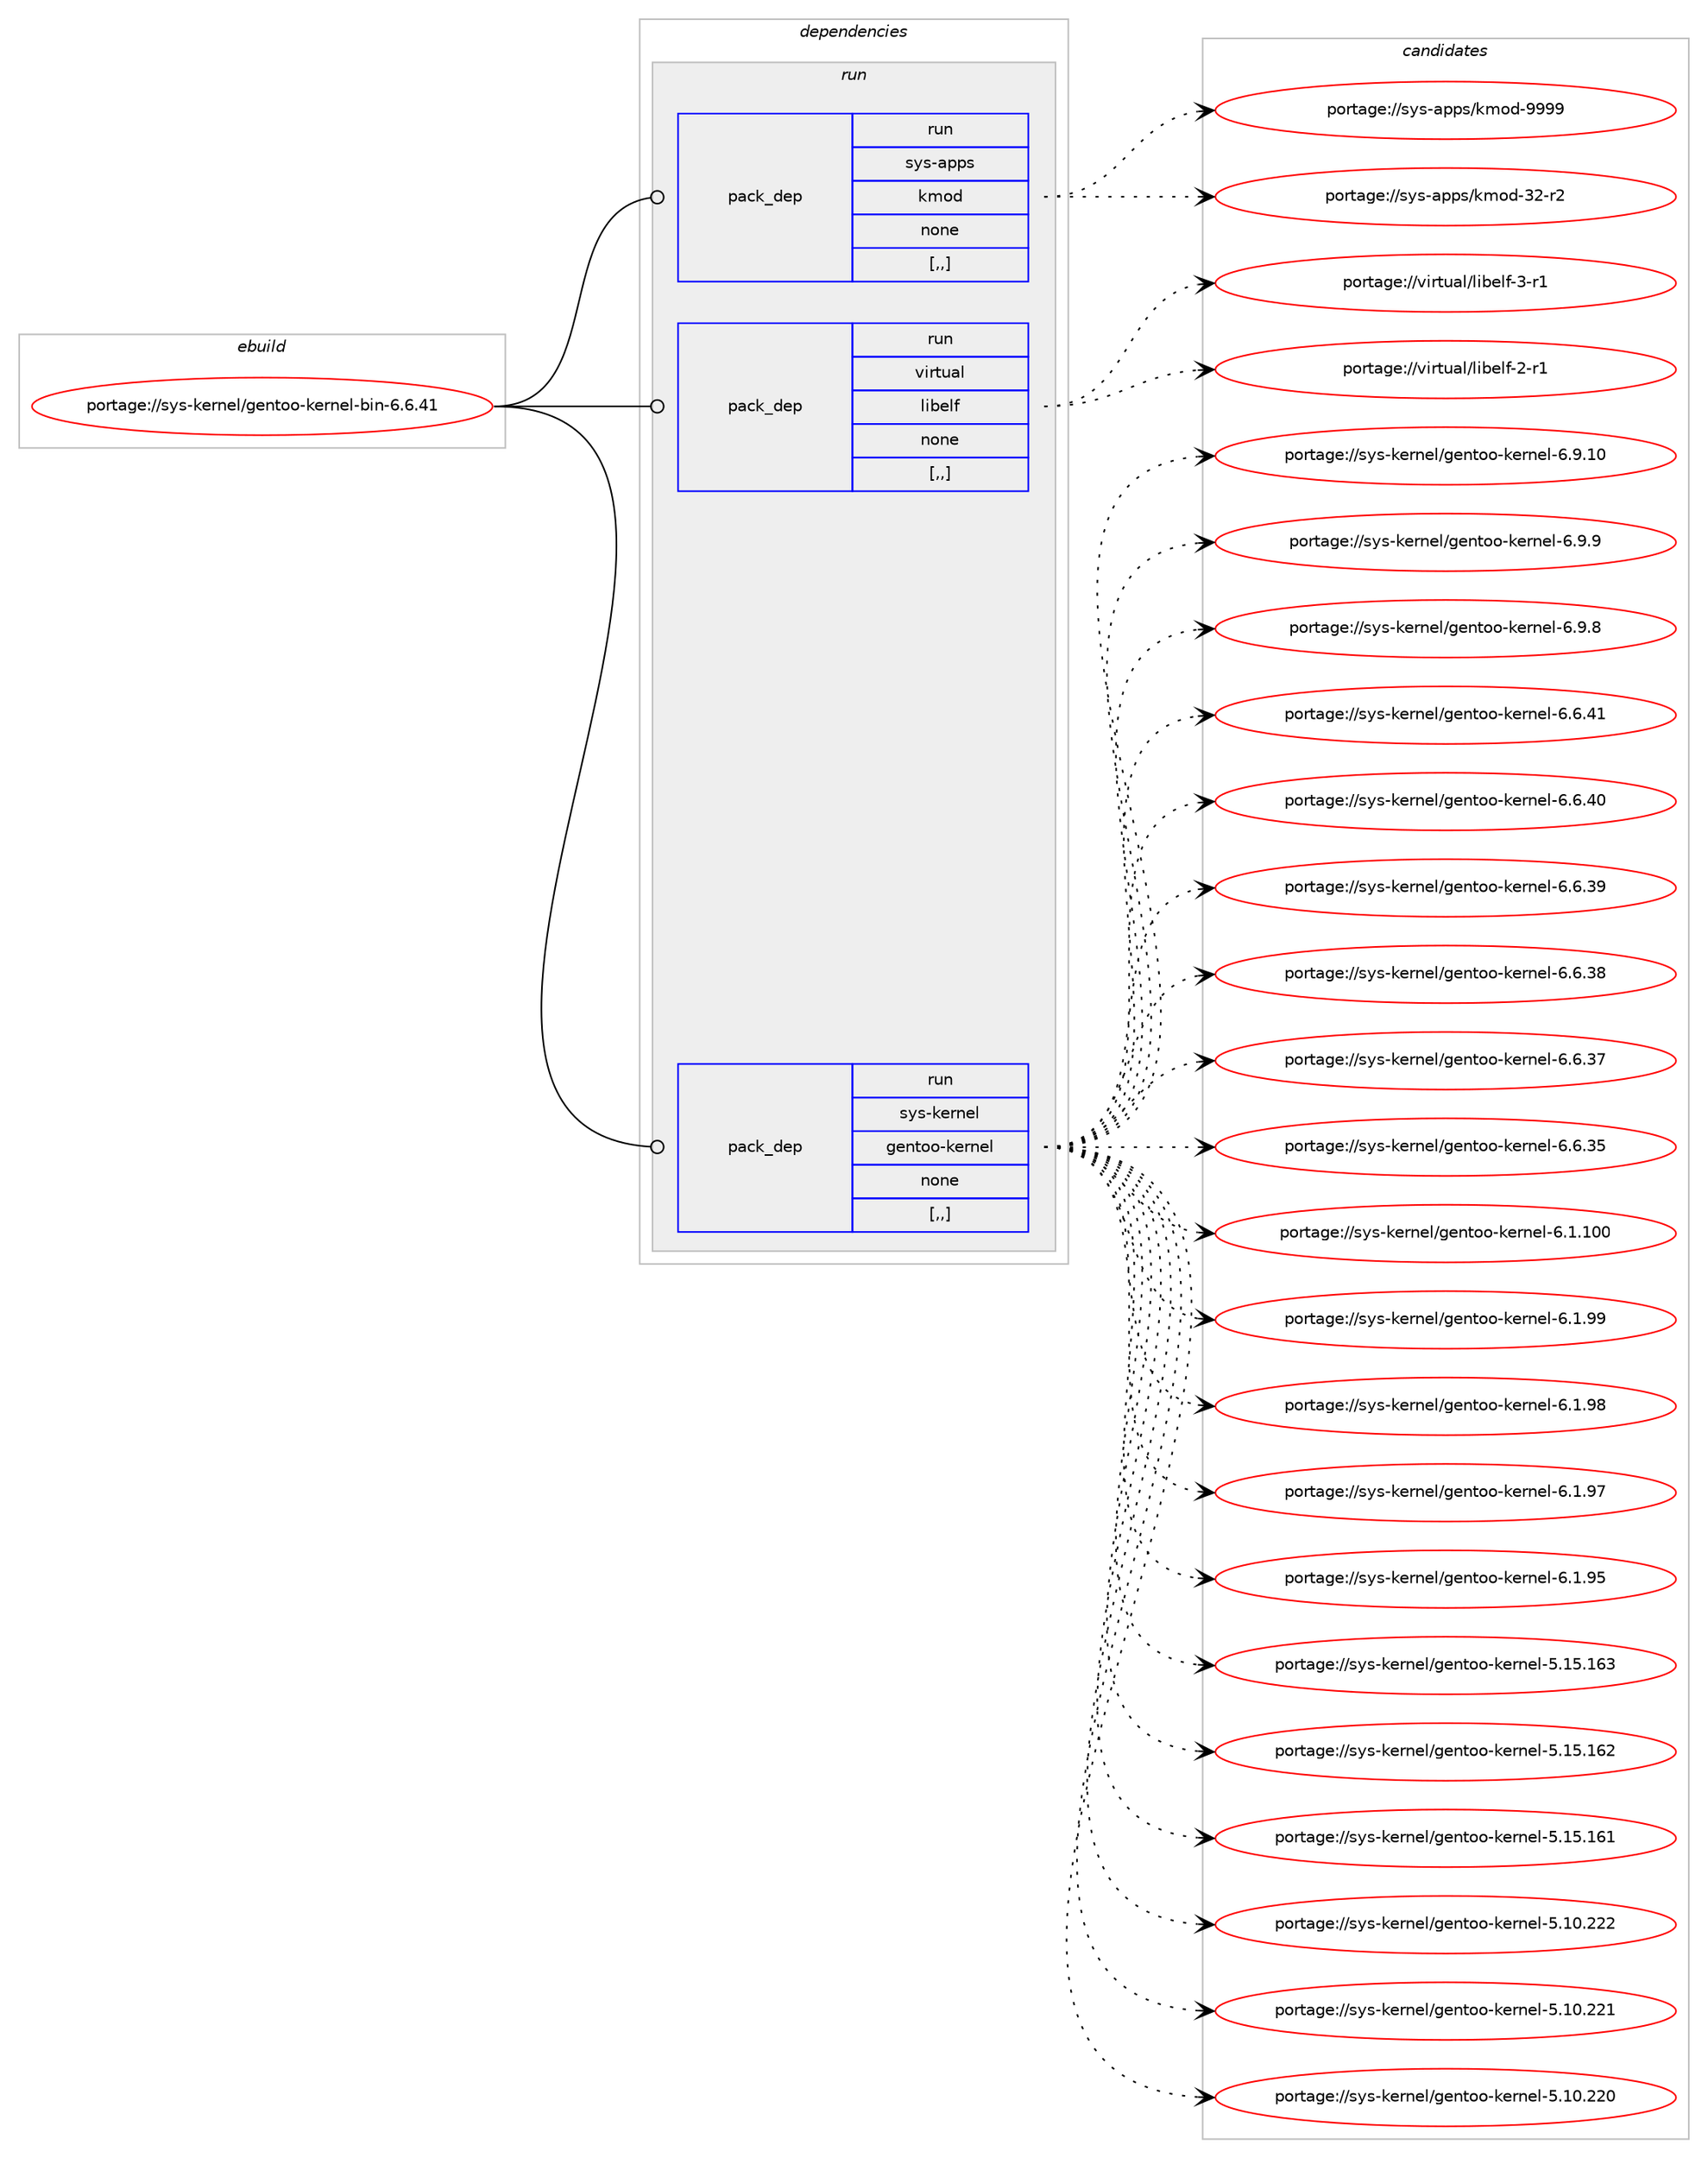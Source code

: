 digraph prolog {

# *************
# Graph options
# *************

newrank=true;
concentrate=true;
compound=true;
graph [rankdir=LR,fontname=Helvetica,fontsize=10,ranksep=1.5];#, ranksep=2.5, nodesep=0.2];
edge  [arrowhead=vee];
node  [fontname=Helvetica,fontsize=10];

# **********
# The ebuild
# **********

subgraph cluster_leftcol {
color=gray;
label=<<i>ebuild</i>>;
id [label="portage://sys-kernel/gentoo-kernel-bin-6.6.41", color=red, width=4, href="../sys-kernel/gentoo-kernel-bin-6.6.41.svg"];
}

# ****************
# The dependencies
# ****************

subgraph cluster_midcol {
color=gray;
label=<<i>dependencies</i>>;
subgraph cluster_compile {
fillcolor="#eeeeee";
style=filled;
label=<<i>compile</i>>;
}
subgraph cluster_compileandrun {
fillcolor="#eeeeee";
style=filled;
label=<<i>compile and run</i>>;
}
subgraph cluster_run {
fillcolor="#eeeeee";
style=filled;
label=<<i>run</i>>;
subgraph pack319177 {
dependency439376 [label=<<TABLE BORDER="0" CELLBORDER="1" CELLSPACING="0" CELLPADDING="4" WIDTH="220"><TR><TD ROWSPAN="6" CELLPADDING="30">pack_dep</TD></TR><TR><TD WIDTH="110">run</TD></TR><TR><TD>sys-apps</TD></TR><TR><TD>kmod</TD></TR><TR><TD>none</TD></TR><TR><TD>[,,]</TD></TR></TABLE>>, shape=none, color=blue];
}
id:e -> dependency439376:w [weight=20,style="solid",arrowhead="odot"];
subgraph pack319178 {
dependency439377 [label=<<TABLE BORDER="0" CELLBORDER="1" CELLSPACING="0" CELLPADDING="4" WIDTH="220"><TR><TD ROWSPAN="6" CELLPADDING="30">pack_dep</TD></TR><TR><TD WIDTH="110">run</TD></TR><TR><TD>virtual</TD></TR><TR><TD>libelf</TD></TR><TR><TD>none</TD></TR><TR><TD>[,,]</TD></TR></TABLE>>, shape=none, color=blue];
}
id:e -> dependency439377:w [weight=20,style="solid",arrowhead="odot"];
subgraph pack319179 {
dependency439378 [label=<<TABLE BORDER="0" CELLBORDER="1" CELLSPACING="0" CELLPADDING="4" WIDTH="220"><TR><TD ROWSPAN="6" CELLPADDING="30">pack_dep</TD></TR><TR><TD WIDTH="110">run</TD></TR><TR><TD>sys-kernel</TD></TR><TR><TD>gentoo-kernel</TD></TR><TR><TD>none</TD></TR><TR><TD>[,,]</TD></TR></TABLE>>, shape=none, color=blue];
}
id:e -> dependency439378:w [weight=20,style="solid",arrowhead="odot"];
}
}

# **************
# The candidates
# **************

subgraph cluster_choices {
rank=same;
color=gray;
label=<<i>candidates</i>>;

subgraph choice319177 {
color=black;
nodesep=1;
choice1151211154597112112115471071091111004557575757 [label="portage://sys-apps/kmod-9999", color=red, width=4,href="../sys-apps/kmod-9999.svg"];
choice1151211154597112112115471071091111004551504511450 [label="portage://sys-apps/kmod-32-r2", color=red, width=4,href="../sys-apps/kmod-32-r2.svg"];
dependency439376:e -> choice1151211154597112112115471071091111004557575757:w [style=dotted,weight="100"];
dependency439376:e -> choice1151211154597112112115471071091111004551504511450:w [style=dotted,weight="100"];
}
subgraph choice319178 {
color=black;
nodesep=1;
choice11810511411611797108471081059810110810245514511449 [label="portage://virtual/libelf-3-r1", color=red, width=4,href="../virtual/libelf-3-r1.svg"];
choice11810511411611797108471081059810110810245504511449 [label="portage://virtual/libelf-2-r1", color=red, width=4,href="../virtual/libelf-2-r1.svg"];
dependency439377:e -> choice11810511411611797108471081059810110810245514511449:w [style=dotted,weight="100"];
dependency439377:e -> choice11810511411611797108471081059810110810245504511449:w [style=dotted,weight="100"];
}
subgraph choice319179 {
color=black;
nodesep=1;
choice11512111545107101114110101108471031011101161111114510710111411010110845544657464948 [label="portage://sys-kernel/gentoo-kernel-6.9.10", color=red, width=4,href="../sys-kernel/gentoo-kernel-6.9.10.svg"];
choice115121115451071011141101011084710310111011611111145107101114110101108455446574657 [label="portage://sys-kernel/gentoo-kernel-6.9.9", color=red, width=4,href="../sys-kernel/gentoo-kernel-6.9.9.svg"];
choice115121115451071011141101011084710310111011611111145107101114110101108455446574656 [label="portage://sys-kernel/gentoo-kernel-6.9.8", color=red, width=4,href="../sys-kernel/gentoo-kernel-6.9.8.svg"];
choice11512111545107101114110101108471031011101161111114510710111411010110845544654465249 [label="portage://sys-kernel/gentoo-kernel-6.6.41", color=red, width=4,href="../sys-kernel/gentoo-kernel-6.6.41.svg"];
choice11512111545107101114110101108471031011101161111114510710111411010110845544654465248 [label="portage://sys-kernel/gentoo-kernel-6.6.40", color=red, width=4,href="../sys-kernel/gentoo-kernel-6.6.40.svg"];
choice11512111545107101114110101108471031011101161111114510710111411010110845544654465157 [label="portage://sys-kernel/gentoo-kernel-6.6.39", color=red, width=4,href="../sys-kernel/gentoo-kernel-6.6.39.svg"];
choice11512111545107101114110101108471031011101161111114510710111411010110845544654465156 [label="portage://sys-kernel/gentoo-kernel-6.6.38", color=red, width=4,href="../sys-kernel/gentoo-kernel-6.6.38.svg"];
choice11512111545107101114110101108471031011101161111114510710111411010110845544654465155 [label="portage://sys-kernel/gentoo-kernel-6.6.37", color=red, width=4,href="../sys-kernel/gentoo-kernel-6.6.37.svg"];
choice11512111545107101114110101108471031011101161111114510710111411010110845544654465153 [label="portage://sys-kernel/gentoo-kernel-6.6.35", color=red, width=4,href="../sys-kernel/gentoo-kernel-6.6.35.svg"];
choice1151211154510710111411010110847103101110116111111451071011141101011084554464946494848 [label="portage://sys-kernel/gentoo-kernel-6.1.100", color=red, width=4,href="../sys-kernel/gentoo-kernel-6.1.100.svg"];
choice11512111545107101114110101108471031011101161111114510710111411010110845544649465757 [label="portage://sys-kernel/gentoo-kernel-6.1.99", color=red, width=4,href="../sys-kernel/gentoo-kernel-6.1.99.svg"];
choice11512111545107101114110101108471031011101161111114510710111411010110845544649465756 [label="portage://sys-kernel/gentoo-kernel-6.1.98", color=red, width=4,href="../sys-kernel/gentoo-kernel-6.1.98.svg"];
choice11512111545107101114110101108471031011101161111114510710111411010110845544649465755 [label="portage://sys-kernel/gentoo-kernel-6.1.97", color=red, width=4,href="../sys-kernel/gentoo-kernel-6.1.97.svg"];
choice11512111545107101114110101108471031011101161111114510710111411010110845544649465753 [label="portage://sys-kernel/gentoo-kernel-6.1.95", color=red, width=4,href="../sys-kernel/gentoo-kernel-6.1.95.svg"];
choice115121115451071011141101011084710310111011611111145107101114110101108455346495346495451 [label="portage://sys-kernel/gentoo-kernel-5.15.163", color=red, width=4,href="../sys-kernel/gentoo-kernel-5.15.163.svg"];
choice115121115451071011141101011084710310111011611111145107101114110101108455346495346495450 [label="portage://sys-kernel/gentoo-kernel-5.15.162", color=red, width=4,href="../sys-kernel/gentoo-kernel-5.15.162.svg"];
choice115121115451071011141101011084710310111011611111145107101114110101108455346495346495449 [label="portage://sys-kernel/gentoo-kernel-5.15.161", color=red, width=4,href="../sys-kernel/gentoo-kernel-5.15.161.svg"];
choice115121115451071011141101011084710310111011611111145107101114110101108455346494846505050 [label="portage://sys-kernel/gentoo-kernel-5.10.222", color=red, width=4,href="../sys-kernel/gentoo-kernel-5.10.222.svg"];
choice115121115451071011141101011084710310111011611111145107101114110101108455346494846505049 [label="portage://sys-kernel/gentoo-kernel-5.10.221", color=red, width=4,href="../sys-kernel/gentoo-kernel-5.10.221.svg"];
choice115121115451071011141101011084710310111011611111145107101114110101108455346494846505048 [label="portage://sys-kernel/gentoo-kernel-5.10.220", color=red, width=4,href="../sys-kernel/gentoo-kernel-5.10.220.svg"];
dependency439378:e -> choice11512111545107101114110101108471031011101161111114510710111411010110845544657464948:w [style=dotted,weight="100"];
dependency439378:e -> choice115121115451071011141101011084710310111011611111145107101114110101108455446574657:w [style=dotted,weight="100"];
dependency439378:e -> choice115121115451071011141101011084710310111011611111145107101114110101108455446574656:w [style=dotted,weight="100"];
dependency439378:e -> choice11512111545107101114110101108471031011101161111114510710111411010110845544654465249:w [style=dotted,weight="100"];
dependency439378:e -> choice11512111545107101114110101108471031011101161111114510710111411010110845544654465248:w [style=dotted,weight="100"];
dependency439378:e -> choice11512111545107101114110101108471031011101161111114510710111411010110845544654465157:w [style=dotted,weight="100"];
dependency439378:e -> choice11512111545107101114110101108471031011101161111114510710111411010110845544654465156:w [style=dotted,weight="100"];
dependency439378:e -> choice11512111545107101114110101108471031011101161111114510710111411010110845544654465155:w [style=dotted,weight="100"];
dependency439378:e -> choice11512111545107101114110101108471031011101161111114510710111411010110845544654465153:w [style=dotted,weight="100"];
dependency439378:e -> choice1151211154510710111411010110847103101110116111111451071011141101011084554464946494848:w [style=dotted,weight="100"];
dependency439378:e -> choice11512111545107101114110101108471031011101161111114510710111411010110845544649465757:w [style=dotted,weight="100"];
dependency439378:e -> choice11512111545107101114110101108471031011101161111114510710111411010110845544649465756:w [style=dotted,weight="100"];
dependency439378:e -> choice11512111545107101114110101108471031011101161111114510710111411010110845544649465755:w [style=dotted,weight="100"];
dependency439378:e -> choice11512111545107101114110101108471031011101161111114510710111411010110845544649465753:w [style=dotted,weight="100"];
dependency439378:e -> choice115121115451071011141101011084710310111011611111145107101114110101108455346495346495451:w [style=dotted,weight="100"];
dependency439378:e -> choice115121115451071011141101011084710310111011611111145107101114110101108455346495346495450:w [style=dotted,weight="100"];
dependency439378:e -> choice115121115451071011141101011084710310111011611111145107101114110101108455346495346495449:w [style=dotted,weight="100"];
dependency439378:e -> choice115121115451071011141101011084710310111011611111145107101114110101108455346494846505050:w [style=dotted,weight="100"];
dependency439378:e -> choice115121115451071011141101011084710310111011611111145107101114110101108455346494846505049:w [style=dotted,weight="100"];
dependency439378:e -> choice115121115451071011141101011084710310111011611111145107101114110101108455346494846505048:w [style=dotted,weight="100"];
}
}

}
